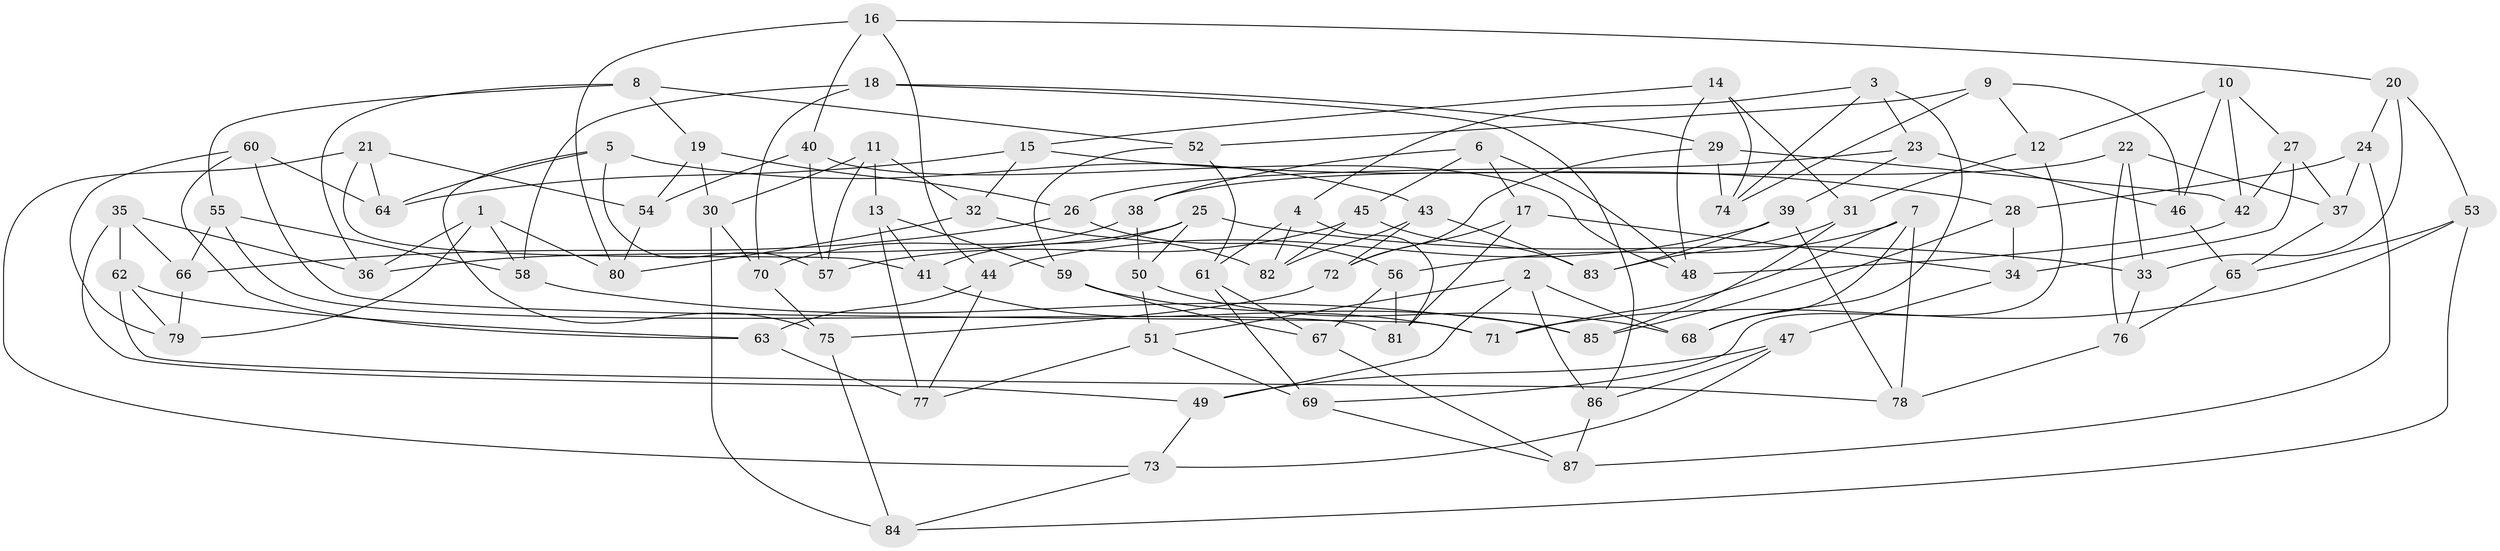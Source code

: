 // coarse degree distribution, {6: 0.2571428571428571, 7: 0.17142857142857143, 4: 0.17142857142857143, 5: 0.3142857142857143, 8: 0.05714285714285714, 9: 0.02857142857142857}
// Generated by graph-tools (version 1.1) at 2025/38/03/04/25 23:38:14]
// undirected, 87 vertices, 174 edges
graph export_dot {
  node [color=gray90,style=filled];
  1;
  2;
  3;
  4;
  5;
  6;
  7;
  8;
  9;
  10;
  11;
  12;
  13;
  14;
  15;
  16;
  17;
  18;
  19;
  20;
  21;
  22;
  23;
  24;
  25;
  26;
  27;
  28;
  29;
  30;
  31;
  32;
  33;
  34;
  35;
  36;
  37;
  38;
  39;
  40;
  41;
  42;
  43;
  44;
  45;
  46;
  47;
  48;
  49;
  50;
  51;
  52;
  53;
  54;
  55;
  56;
  57;
  58;
  59;
  60;
  61;
  62;
  63;
  64;
  65;
  66;
  67;
  68;
  69;
  70;
  71;
  72;
  73;
  74;
  75;
  76;
  77;
  78;
  79;
  80;
  81;
  82;
  83;
  84;
  85;
  86;
  87;
  1 -- 36;
  1 -- 79;
  1 -- 58;
  1 -- 80;
  2 -- 49;
  2 -- 68;
  2 -- 51;
  2 -- 86;
  3 -- 23;
  3 -- 4;
  3 -- 74;
  3 -- 68;
  4 -- 82;
  4 -- 61;
  4 -- 81;
  5 -- 57;
  5 -- 43;
  5 -- 64;
  5 -- 75;
  6 -- 17;
  6 -- 45;
  6 -- 48;
  6 -- 38;
  7 -- 71;
  7 -- 78;
  7 -- 68;
  7 -- 56;
  8 -- 19;
  8 -- 55;
  8 -- 52;
  8 -- 36;
  9 -- 12;
  9 -- 46;
  9 -- 74;
  9 -- 52;
  10 -- 27;
  10 -- 42;
  10 -- 46;
  10 -- 12;
  11 -- 13;
  11 -- 30;
  11 -- 32;
  11 -- 57;
  12 -- 31;
  12 -- 69;
  13 -- 41;
  13 -- 59;
  13 -- 77;
  14 -- 15;
  14 -- 48;
  14 -- 31;
  14 -- 74;
  15 -- 28;
  15 -- 32;
  15 -- 64;
  16 -- 80;
  16 -- 40;
  16 -- 20;
  16 -- 44;
  17 -- 72;
  17 -- 34;
  17 -- 81;
  18 -- 58;
  18 -- 29;
  18 -- 70;
  18 -- 86;
  19 -- 30;
  19 -- 54;
  19 -- 26;
  20 -- 33;
  20 -- 24;
  20 -- 53;
  21 -- 54;
  21 -- 41;
  21 -- 64;
  21 -- 73;
  22 -- 38;
  22 -- 76;
  22 -- 33;
  22 -- 37;
  23 -- 46;
  23 -- 39;
  23 -- 26;
  24 -- 87;
  24 -- 28;
  24 -- 37;
  25 -- 41;
  25 -- 33;
  25 -- 50;
  25 -- 36;
  26 -- 66;
  26 -- 56;
  27 -- 34;
  27 -- 37;
  27 -- 42;
  28 -- 85;
  28 -- 34;
  29 -- 74;
  29 -- 72;
  29 -- 42;
  30 -- 84;
  30 -- 70;
  31 -- 83;
  31 -- 85;
  32 -- 82;
  32 -- 80;
  33 -- 76;
  34 -- 47;
  35 -- 36;
  35 -- 49;
  35 -- 66;
  35 -- 62;
  37 -- 65;
  38 -- 70;
  38 -- 50;
  39 -- 83;
  39 -- 78;
  39 -- 44;
  40 -- 57;
  40 -- 48;
  40 -- 54;
  41 -- 71;
  42 -- 48;
  43 -- 82;
  43 -- 72;
  43 -- 83;
  44 -- 77;
  44 -- 63;
  45 -- 82;
  45 -- 83;
  45 -- 57;
  46 -- 65;
  47 -- 73;
  47 -- 49;
  47 -- 86;
  49 -- 73;
  50 -- 68;
  50 -- 51;
  51 -- 69;
  51 -- 77;
  52 -- 61;
  52 -- 59;
  53 -- 84;
  53 -- 65;
  53 -- 71;
  54 -- 80;
  55 -- 81;
  55 -- 66;
  55 -- 58;
  56 -- 67;
  56 -- 81;
  58 -- 85;
  59 -- 67;
  59 -- 85;
  60 -- 79;
  60 -- 71;
  60 -- 64;
  60 -- 63;
  61 -- 67;
  61 -- 69;
  62 -- 78;
  62 -- 63;
  62 -- 79;
  63 -- 77;
  65 -- 76;
  66 -- 79;
  67 -- 87;
  69 -- 87;
  70 -- 75;
  72 -- 75;
  73 -- 84;
  75 -- 84;
  76 -- 78;
  86 -- 87;
}
